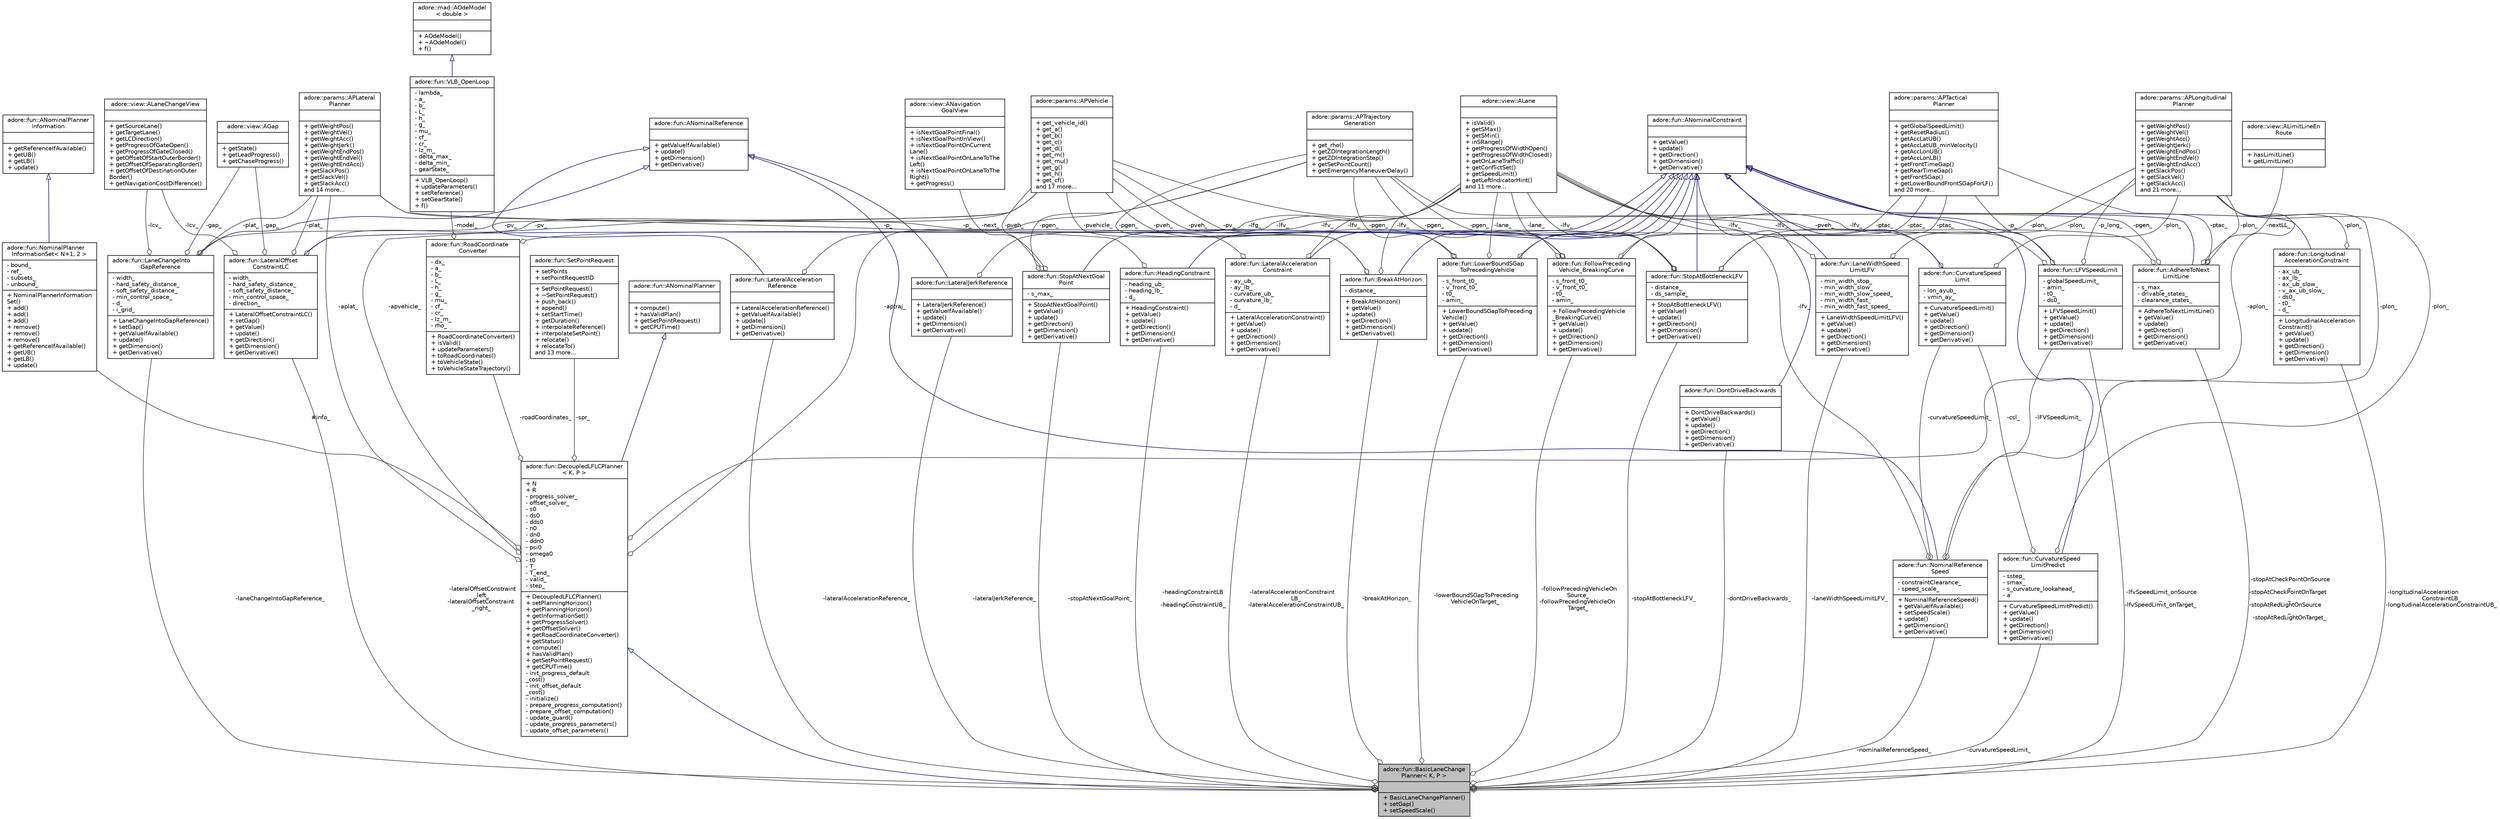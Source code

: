 digraph "adore::fun::BasicLaneChangePlanner&lt; K, P &gt;"
{
 // LATEX_PDF_SIZE
  edge [fontname="Helvetica",fontsize="10",labelfontname="Helvetica",labelfontsize="10"];
  node [fontname="Helvetica",fontsize="10",shape=record];
  Node1 [label="{adore::fun::BasicLaneChange\lPlanner\< K, P \>\n||+ BasicLaneChangePlanner()\l+ setGap()\l+ setSpeedScale()\l}",height=0.2,width=0.4,color="black", fillcolor="grey75", style="filled", fontcolor="black",tooltip=" "];
  Node2 -> Node1 [dir="back",color="midnightblue",fontsize="10",style="solid",arrowtail="onormal",fontname="Helvetica"];
  Node2 [label="{adore::fun::DecoupledLFLCPlanner\l\< K, P \>\n|+ N\l+ R\l- progress_solver_\l- offset_solver_\l- s0\l- ds0\l- dds0\l- n0\l- dn0\l- ddn0\l- psi0\l- omega0\l- t0\l- T_\l- T_end_\l- valid_\l- step_\l|+ DecoupledLFLCPlanner()\l+ setPlanningHorizon()\l+ getPlanningHorizon()\l+ getInformationSet()\l+ getProgressSolver()\l+ getOffsetSolver()\l+ getRoadCoordinateConverter()\l+ getStatus()\l+ compute()\l+ hasValidPlan()\l+ getSetPointRequest()\l+ getCPUTime()\l- init_progress_default\l_cost()\l- init_offset_default\l_cost()\l- initialize()\l- prepare_progress_computation()\l- prepare_offset_computation()\l- update_guard()\l- update_progress_parameters()\l- update_offset_parameters()\l}",height=0.2,width=0.4,color="black", fillcolor="white", style="filled",URL="$classadore_1_1fun_1_1DecoupledLFLCPlanner.html",tooltip=" "];
  Node3 -> Node2 [dir="back",color="midnightblue",fontsize="10",style="solid",arrowtail="onormal",fontname="Helvetica"];
  Node3 [label="{adore::fun::ANominalPlanner\n||+ compute()\l+ hasValidPlan()\l+ getSetPointRequest()\l+ getCPUTime()\l}",height=0.2,width=0.4,color="black", fillcolor="white", style="filled",URL="$classadore_1_1fun_1_1ANominalPlanner.html",tooltip=" "];
  Node4 -> Node2 [color="grey25",fontsize="10",style="solid",label=" -aptraj_" ,arrowhead="odiamond",fontname="Helvetica"];
  Node4 [label="{adore::params::APTrajectory\lGeneration\n||+ get_rho()\l+ getZDIntegrationLength()\l+ getZDIntegrationStep()\l+ getSetPointCount()\l+ getEmergencyManeuverDelay()\l}",height=0.2,width=0.4,color="black", fillcolor="white", style="filled",URL="$classadore_1_1params_1_1APTrajectoryGeneration.html",tooltip="abstract class containing parameters to configure the behaviour of trajectory generation"];
  Node5 -> Node2 [color="grey25",fontsize="10",style="solid",label=" -apvehicle_" ,arrowhead="odiamond",fontname="Helvetica"];
  Node5 [label="{adore::params::APVehicle\n||+ get_vehicle_id()\l+ get_a()\l+ get_b()\l+ get_c()\l+ get_d()\l+ get_m()\l+ get_mu()\l+ get_g()\l+ get_h()\l+ get_cf()\land 17 more...\l}",height=0.2,width=0.4,color="black", fillcolor="white", style="filled",URL="$classadore_1_1params_1_1APVehicle.html",tooltip="abstract class for vehicle configuration related paremeters"];
  Node6 -> Node2 [color="grey25",fontsize="10",style="solid",label=" -roadCoordinates_" ,arrowhead="odiamond",fontname="Helvetica"];
  Node6 [label="{adore::fun::RoadCoordinate\lConverter\n|- dx_\l- a_\l- b_\l- L_\l- h_\l- g_\l- mu_\l- cf_\l- cr_\l- Iz_m_\l- rho_\l|+ RoadCoordinateConverter()\l+ isValid()\l+ updateParameters()\l+ toRoadCoordinates()\l+ toVehicleState()\l+ toVehicleStateTrajectory()\l}",height=0.2,width=0.4,color="black", fillcolor="white", style="filled",URL="$classadore_1_1fun_1_1RoadCoordinateConverter.html",tooltip=" "];
  Node7 -> Node6 [color="grey25",fontsize="10",style="solid",label=" -model_" ,arrowhead="odiamond",fontname="Helvetica"];
  Node7 [label="{adore::fun::VLB_OpenLoop\n|- lambda_\l- a_\l- b_\l- L_\l- h_\l- g_\l- mu_\l- cf_\l- cr_\l- Iz_m_\l- delta_max_\l- delta_min_\l- gearState_\l|+ VLB_OpenLoop()\l+ updateParameters()\l+ setReference()\l+ setGearState()\l+ f()\l}",height=0.2,width=0.4,color="black", fillcolor="white", style="filled",URL="$classadore_1_1fun_1_1VLB__OpenLoop.html",tooltip=" "];
  Node8 -> Node7 [dir="back",color="midnightblue",fontsize="10",style="solid",arrowtail="onormal",fontname="Helvetica"];
  Node8 [label="{adore::mad::AOdeModel\l\< double \>\n||+ AOdeModel()\l+ ~AOdeModel()\l+ f()\l}",height=0.2,width=0.4,color="black", fillcolor="white", style="filled",URL="$classadore_1_1mad_1_1AOdeModel.html",tooltip=" "];
  Node9 -> Node6 [color="grey25",fontsize="10",style="solid",label=" -lfg_" ,arrowhead="odiamond",fontname="Helvetica"];
  Node9 [label="{adore::view::ALane\n||+ isValid()\l+ getSMax()\l+ getSMin()\l+ inSRange()\l+ getProgressOfWidthOpen()\l+ getProgressOfWidthClosed()\l+ getOnLaneTraffic()\l+ getConflictSet()\l+ getSpeedLimit()\l+ getLeftIndicatorHint()\land 11 more...\l}",height=0.2,width=0.4,color="black", fillcolor="white", style="filled",URL="$classadore_1_1view_1_1ALane.html",tooltip=" "];
  Node10 -> Node2 [color="grey25",fontsize="10",style="solid",label=" -spr_" ,arrowhead="odiamond",fontname="Helvetica"];
  Node10 [label="{adore::fun::SetPointRequest\n|+ setPoints\l+ setPointRequestID\l|+ SetPointRequest()\l+ ~SetPointRequest()\l+ push_back()\l+ append()\l+ setStartTime()\l+ getDuration()\l+ interpolateReference()\l+ interpolateSetPoint()\l+ relocate()\l+ relocateTo()\land 13 more...\l}",height=0.2,width=0.4,color="black", fillcolor="white", style="filled",URL="$classadore_1_1fun_1_1SetPointRequest.html",tooltip=" "];
  Node11 -> Node2 [color="grey25",fontsize="10",style="solid",label=" -aplat_" ,arrowhead="odiamond",fontname="Helvetica"];
  Node11 [label="{adore::params::APLateral\lPlanner\n||+ getWeightPos()\l+ getWeightVel()\l+ getWeightAcc()\l+ getWeightJerk()\l+ getWeightEndPos()\l+ getWeightEndVel()\l+ getWeightEndAcc()\l+ getSlackPos()\l+ getSlackVel()\l+ getSlackAcc()\land 14 more...\l}",height=0.2,width=0.4,color="black", fillcolor="white", style="filled",URL="$classadore_1_1params_1_1APLateralPlanner.html",tooltip="abstract class containing parameters related to configuring the lateral planner"];
  Node12 -> Node2 [color="grey25",fontsize="10",style="solid",label=" #info_" ,arrowhead="odiamond",fontname="Helvetica"];
  Node12 [label="{adore::fun::NominalPlanner\lInformationSet\< N+1, 2 \>\n|- bound_\l- ref_\l- subsets_\l- unbound_\l|+ NominalPlannerInformation\lSet()\l+ add()\l+ add()\l+ add()\l+ remove()\l+ remove()\l+ remove()\l+ getReferenceIfAvailable()\l+ getUB()\l+ getLB()\l+ update()\l}",height=0.2,width=0.4,color="black", fillcolor="white", style="filled",URL="$classadore_1_1fun_1_1NominalPlannerInformationSet.html",tooltip=" "];
  Node13 -> Node12 [dir="back",color="midnightblue",fontsize="10",style="solid",arrowtail="onormal",fontname="Helvetica"];
  Node13 [label="{adore::fun::ANominalPlanner\lInformation\n||+ getReferenceIfAvailable()\l+ getUB()\l+ getLB()\l+ update()\l}",height=0.2,width=0.4,color="black", fillcolor="white", style="filled",URL="$classadore_1_1fun_1_1ANominalPlannerInformation.html",tooltip=" "];
  Node14 -> Node2 [color="grey25",fontsize="10",style="solid",label=" -aplon_" ,arrowhead="odiamond",fontname="Helvetica"];
  Node14 [label="{adore::params::APLongitudinal\lPlanner\n||+ getWeightPos()\l+ getWeightVel()\l+ getWeightAcc()\l+ getWeightJerk()\l+ getWeightEndPos()\l+ getWeightEndVel()\l+ getWeightEndAcc()\l+ getSlackPos()\l+ getSlackVel()\l+ getSlackAcc()\land 21 more...\l}",height=0.2,width=0.4,color="black", fillcolor="white", style="filled",URL="$classadore_1_1params_1_1APLongitudinalPlanner.html",tooltip="abstract class containing parameters related to configuring the longitudinal planner"];
  Node15 -> Node1 [color="grey25",fontsize="10",style="solid",label=" -headingConstraintLB\l_\n-headingConstraintUB_" ,arrowhead="odiamond",fontname="Helvetica"];
  Node15 [label="{adore::fun::HeadingConstraint\n|- heading_ub_\l- heading_lb_\l- d_\l|+ HeadingConstraint()\l+ getValue()\l+ update()\l+ getDirection()\l+ getDimension()\l+ getDerivative()\l}",height=0.2,width=0.4,color="black", fillcolor="white", style="filled",URL="$classadore_1_1fun_1_1HeadingConstraint.html",tooltip=" "];
  Node16 -> Node15 [dir="back",color="midnightblue",fontsize="10",style="solid",arrowtail="onormal",fontname="Helvetica"];
  Node16 [label="{adore::fun::ANominalConstraint\n||+ getValue()\l+ update()\l+ getDirection()\l+ getDimension()\l+ getDerivative()\l}",height=0.2,width=0.4,color="black", fillcolor="white", style="filled",URL="$classadore_1_1fun_1_1ANominalConstraint.html",tooltip=" "];
  Node11 -> Node15 [color="grey25",fontsize="10",style="solid",label=" -p_" ,arrowhead="odiamond",fontname="Helvetica"];
  Node17 -> Node1 [color="grey25",fontsize="10",style="solid",label=" -laneChangeIntoGapReference_" ,arrowhead="odiamond",fontname="Helvetica"];
  Node17 [label="{adore::fun::LaneChangeInto\lGapReference\n|- width_\l- hard_safety_distance_\l- soft_safety_distance_\l- min_control_space_\l- d_\l- i_grid_\l|+ LaneChangeIntoGapReference()\l+ setGap()\l+ getValueIfAvailable()\l+ update()\l+ getDimension()\l+ getDerivative()\l}",height=0.2,width=0.4,color="black", fillcolor="white", style="filled",URL="$classadore_1_1fun_1_1LaneChangeIntoGapReference.html",tooltip=" "];
  Node18 -> Node17 [dir="back",color="midnightblue",fontsize="10",style="solid",arrowtail="onormal",fontname="Helvetica"];
  Node18 [label="{adore::fun::ANominalReference\n||+ getValueIfAvailable()\l+ update()\l+ getDimension()\l+ getDerivative()\l}",height=0.2,width=0.4,color="black", fillcolor="white", style="filled",URL="$classadore_1_1fun_1_1ANominalReference.html",tooltip=" "];
  Node19 -> Node17 [color="grey25",fontsize="10",style="solid",label=" -lcv_" ,arrowhead="odiamond",fontname="Helvetica"];
  Node19 [label="{adore::view::ALaneChangeView\n||+ getSourceLane()\l+ getTargetLane()\l+ getLCDirection()\l+ getProgressOfGateOpen()\l+ getProgressOfGateClosed()\l+ getOffsetOfStartOuterBorder()\l+ getOffsetOfSeparatingBorder()\l+ getOffsetOfDestinationOuter\lBorder()\l+ getNavigationCostDifference()\l}",height=0.2,width=0.4,color="black", fillcolor="white", style="filled",URL="$classadore_1_1view_1_1ALaneChangeView.html",tooltip=" "];
  Node5 -> Node17 [color="grey25",fontsize="10",style="solid",label=" -pv_" ,arrowhead="odiamond",fontname="Helvetica"];
  Node11 -> Node17 [color="grey25",fontsize="10",style="solid",label=" -plat_" ,arrowhead="odiamond",fontname="Helvetica"];
  Node20 -> Node17 [color="grey25",fontsize="10",style="solid",label=" -gap_" ,arrowhead="odiamond",fontname="Helvetica"];
  Node20 [label="{adore::view::AGap\n||+ getState()\l+ getLeadProgress()\l+ getChaseProgress()\l}",height=0.2,width=0.4,color="black", fillcolor="white", style="filled",URL="$classadore_1_1view_1_1AGap.html",tooltip="defines a gap in traffic, into which a merge may be planned"];
  Node21 -> Node1 [color="grey25",fontsize="10",style="solid",label=" -curvatureSpeedLimit_" ,arrowhead="odiamond",fontname="Helvetica"];
  Node21 [label="{adore::fun::CurvatureSpeed\lLimitPredict\n|- sstep_\l- smax_\l- s_curvature_lookahead_\l- a\l|+ CurvatureSpeedLimitPredict()\l+ getValue()\l+ update()\l+ getDirection()\l+ getDimension()\l+ getDerivative()\l}",height=0.2,width=0.4,color="black", fillcolor="white", style="filled",URL="$classadore_1_1fun_1_1CurvatureSpeedLimitPredict.html",tooltip=" "];
  Node16 -> Node21 [dir="back",color="midnightblue",fontsize="10",style="solid",arrowtail="onormal",fontname="Helvetica"];
  Node22 -> Node21 [color="grey25",fontsize="10",style="solid",label=" -csl_" ,arrowhead="odiamond",fontname="Helvetica"];
  Node22 [label="{adore::fun::CurvatureSpeed\lLimit\n|- lon_ayub_\l- vmin_ay_\l|+ CurvatureSpeedLimit()\l+ getValue()\l+ update()\l+ getDirection()\l+ getDimension()\l+ getDerivative()\l}",height=0.2,width=0.4,color="black", fillcolor="white", style="filled",URL="$classadore_1_1fun_1_1CurvatureSpeedLimit.html",tooltip=" "];
  Node16 -> Node22 [dir="back",color="midnightblue",fontsize="10",style="solid",arrowtail="onormal",fontname="Helvetica"];
  Node9 -> Node22 [color="grey25",fontsize="10",style="solid",label=" -lfv_" ,arrowhead="odiamond",fontname="Helvetica"];
  Node14 -> Node22 [color="grey25",fontsize="10",style="solid",label=" -plon_" ,arrowhead="odiamond",fontname="Helvetica"];
  Node14 -> Node21 [color="grey25",fontsize="10",style="solid",label=" -plon_" ,arrowhead="odiamond",fontname="Helvetica"];
  Node23 -> Node1 [color="grey25",fontsize="10",style="solid",label=" -lateralOffsetConstraint\l_left_\n-lateralOffsetConstraint\l_right_" ,arrowhead="odiamond",fontname="Helvetica"];
  Node23 [label="{adore::fun::LateralOffset\lConstraintLC\n|- width_\l- hard_safety_distance_\l- soft_safety_distance_\l- min_control_space_\l- direction_\l|+ LateralOffsetConstraintLC()\l+ setGap()\l+ getValue()\l+ update()\l+ getDirection()\l+ getDimension()\l+ getDerivative()\l}",height=0.2,width=0.4,color="black", fillcolor="white", style="filled",URL="$classadore_1_1fun_1_1LateralOffsetConstraintLC.html",tooltip=" "];
  Node16 -> Node23 [dir="back",color="midnightblue",fontsize="10",style="solid",arrowtail="onormal",fontname="Helvetica"];
  Node19 -> Node23 [color="grey25",fontsize="10",style="solid",label=" -lcv_" ,arrowhead="odiamond",fontname="Helvetica"];
  Node5 -> Node23 [color="grey25",fontsize="10",style="solid",label=" -pv_" ,arrowhead="odiamond",fontname="Helvetica"];
  Node11 -> Node23 [color="grey25",fontsize="10",style="solid",label=" -plat_" ,arrowhead="odiamond",fontname="Helvetica"];
  Node20 -> Node23 [color="grey25",fontsize="10",style="solid",label=" -gap_" ,arrowhead="odiamond",fontname="Helvetica"];
  Node24 -> Node1 [color="grey25",fontsize="10",style="solid",label=" -lowerBoundSGapToPreceding\lVehicleOnTarget_" ,arrowhead="odiamond",fontname="Helvetica"];
  Node24 [label="{adore::fun::LowerBoundSGap\lToPrecedingVehicle\n|- s_front_t0_\l- v_front_t0_\l- t0_\l- amin_\l|+ LowerBoundSGapToPreceding\lVehicle()\l+ getValue()\l+ update()\l+ getDirection()\l+ getDimension()\l+ getDerivative()\l}",height=0.2,width=0.4,color="black", fillcolor="white", style="filled",URL="$classadore_1_1fun_1_1LowerBoundSGapToPrecedingVehicle.html",tooltip=" "];
  Node16 -> Node24 [dir="back",color="midnightblue",fontsize="10",style="solid",arrowtail="onormal",fontname="Helvetica"];
  Node4 -> Node24 [color="grey25",fontsize="10",style="solid",label=" -pgen_" ,arrowhead="odiamond",fontname="Helvetica"];
  Node5 -> Node24 [color="grey25",fontsize="10",style="solid",label=" -pveh_" ,arrowhead="odiamond",fontname="Helvetica"];
  Node9 -> Node24 [color="grey25",fontsize="10",style="solid",label=" -lane_" ,arrowhead="odiamond",fontname="Helvetica"];
  Node25 -> Node24 [color="grey25",fontsize="10",style="solid",label=" -ptac_" ,arrowhead="odiamond",fontname="Helvetica"];
  Node25 [label="{adore::params::APTactical\lPlanner\n||+ getGlobalSpeedLimit()\l+ getResetRadius()\l+ getAccLatUB()\l+ getAccLatUB_minVelocity()\l+ getAccLonUB()\l+ getAccLonLB()\l+ getFrontTimeGap()\l+ getRearTimeGap()\l+ getFrontSGap()\l+ getLowerBoundFrontSGapForLF()\land 20 more...\l}",height=0.2,width=0.4,color="black", fillcolor="white", style="filled",URL="$classadore_1_1params_1_1APTacticalPlanner.html",tooltip="abstract classs containing parameters to configure aspects and constraints of the tactical planner"];
  Node26 -> Node1 [color="grey25",fontsize="10",style="solid",label=" -dontDriveBackwards_" ,arrowhead="odiamond",fontname="Helvetica"];
  Node26 [label="{adore::fun::DontDriveBackwards\n||+ DontDriveBackwards()\l+ getValue()\l+ update()\l+ getDirection()\l+ getDimension()\l+ getDerivative()\l}",height=0.2,width=0.4,color="black", fillcolor="white", style="filled",URL="$classadore_1_1fun_1_1DontDriveBackwards.html",tooltip=" "];
  Node16 -> Node26 [dir="back",color="midnightblue",fontsize="10",style="solid",arrowtail="onormal",fontname="Helvetica"];
  Node27 -> Node1 [color="grey25",fontsize="10",style="solid",label=" -lateralJerkReference_" ,arrowhead="odiamond",fontname="Helvetica"];
  Node27 [label="{adore::fun::LateralJerkReference\n||+ LateralJerkReference()\l+ getValueIfAvailable()\l+ update()\l+ getDimension()\l+ getDerivative()\l}",height=0.2,width=0.4,color="black", fillcolor="white", style="filled",URL="$classadore_1_1fun_1_1LateralJerkReference.html",tooltip=" "];
  Node18 -> Node27 [dir="back",color="midnightblue",fontsize="10",style="solid",arrowtail="onormal",fontname="Helvetica"];
  Node9 -> Node27 [color="grey25",fontsize="10",style="solid",label=" -lfv_" ,arrowhead="odiamond",fontname="Helvetica"];
  Node28 -> Node1 [color="grey25",fontsize="10",style="solid",label=" -stopAtNextGoalPoint_" ,arrowhead="odiamond",fontname="Helvetica"];
  Node28 [label="{adore::fun::StopAtNextGoal\lPoint\n|- s_max_\l|+ StopAtNextGoalPoint()\l+ getValue()\l+ update()\l+ getDirection()\l+ getDimension()\l+ getDerivative()\l}",height=0.2,width=0.4,color="black", fillcolor="white", style="filled",URL="$classadore_1_1fun_1_1StopAtNextGoalPoint.html",tooltip=" "];
  Node16 -> Node28 [dir="back",color="midnightblue",fontsize="10",style="solid",arrowtail="onormal",fontname="Helvetica"];
  Node4 -> Node28 [color="grey25",fontsize="10",style="solid",label=" -pgen_" ,arrowhead="odiamond",fontname="Helvetica"];
  Node5 -> Node28 [color="grey25",fontsize="10",style="solid",label=" -pveh_" ,arrowhead="odiamond",fontname="Helvetica"];
  Node29 -> Node28 [color="grey25",fontsize="10",style="solid",label=" -next_" ,arrowhead="odiamond",fontname="Helvetica"];
  Node29 [label="{adore::view::ANavigation\lGoalView\n||+ isNextGoalPointFinal()\l+ isNextGoalPointInView()\l+ isNextGoalPointOnCurrent\lLane()\l+ isNextGoalPointOnLaneToThe\lLeft()\l+ isNextGoalPointOnLaneToThe\lRight()\l+ getProgress()\l}",height=0.2,width=0.4,color="black", fillcolor="white", style="filled",URL="$classadore_1_1view_1_1ANavigationGoalView.html",tooltip=" "];
  Node30 -> Node1 [color="grey25",fontsize="10",style="solid",label=" -lateralAccelerationReference_" ,arrowhead="odiamond",fontname="Helvetica"];
  Node30 [label="{adore::fun::LateralAcceleration\lReference\n||+ LateralAccelerationReference()\l+ getValueIfAvailable()\l+ update()\l+ getDimension()\l+ getDerivative()\l}",height=0.2,width=0.4,color="black", fillcolor="white", style="filled",URL="$classadore_1_1fun_1_1LateralAccelerationReference.html",tooltip=" "];
  Node18 -> Node30 [dir="back",color="midnightblue",fontsize="10",style="solid",arrowtail="onormal",fontname="Helvetica"];
  Node9 -> Node30 [color="grey25",fontsize="10",style="solid",label=" -lfv_" ,arrowhead="odiamond",fontname="Helvetica"];
  Node31 -> Node1 [color="grey25",fontsize="10",style="solid",label=" -longitudinalAcceleration\lConstraintLB_\n-longitudinalAccelerationConstraintUB_" ,arrowhead="odiamond",fontname="Helvetica"];
  Node31 [label="{adore::fun::Longitudinal\lAccelerationConstraint\n|- ax_ub_\l- ax_lb_\l- ax_ub_slow_\l- v_ax_ub_slow_\l- ds0_\l- t0_\l- d_\l|+ LongitudinalAcceleration\lConstraint()\l+ getValue()\l+ update()\l+ getDirection()\l+ getDimension()\l+ getDerivative()\l}",height=0.2,width=0.4,color="black", fillcolor="white", style="filled",URL="$classadore_1_1fun_1_1LongitudinalAccelerationConstraint.html",tooltip=" "];
  Node16 -> Node31 [dir="back",color="midnightblue",fontsize="10",style="solid",arrowtail="onormal",fontname="Helvetica"];
  Node14 -> Node31 [color="grey25",fontsize="10",style="solid",label=" -plon_" ,arrowhead="odiamond",fontname="Helvetica"];
  Node32 -> Node1 [color="grey25",fontsize="10",style="solid",label=" -stopAtCheckPointOnSource\l_\n-stopAtCheckPointOnTarget\l_\n-stopAtRedLightOnSource\l_\n-stopAtRedLightOnTarget_" ,arrowhead="odiamond",fontname="Helvetica"];
  Node32 [label="{adore::fun::AdhereToNext\lLimitLine\n|- s_max_\l- drivable_states_\l- clearance_states_\l|+ AdhereToNextLimitLine()\l+ getValue()\l+ update()\l+ getDirection()\l+ getDimension()\l+ getDerivative()\l}",height=0.2,width=0.4,color="black", fillcolor="white", style="filled",URL="$classadore_1_1fun_1_1AdhereToNextLimitLine.html",tooltip=" "];
  Node16 -> Node32 [dir="back",color="midnightblue",fontsize="10",style="solid",arrowtail="onormal",fontname="Helvetica"];
  Node4 -> Node32 [color="grey25",fontsize="10",style="solid",label=" -pgen_" ,arrowhead="odiamond",fontname="Helvetica"];
  Node5 -> Node32 [color="grey25",fontsize="10",style="solid",label=" -pveh_" ,arrowhead="odiamond",fontname="Helvetica"];
  Node25 -> Node32 [color="grey25",fontsize="10",style="solid",label=" -ptac_" ,arrowhead="odiamond",fontname="Helvetica"];
  Node33 -> Node32 [color="grey25",fontsize="10",style="solid",label=" -nextLL_" ,arrowhead="odiamond",fontname="Helvetica"];
  Node33 [label="{adore::view::ALimitLineEn\lRoute\n||+ hasLimitLine()\l+ getLimitLine()\l}",height=0.2,width=0.4,color="black", fillcolor="white", style="filled",URL="$classadore_1_1view_1_1ALimitLineEnRoute.html",tooltip=" "];
  Node14 -> Node32 [color="grey25",fontsize="10",style="solid",label=" -plon_" ,arrowhead="odiamond",fontname="Helvetica"];
  Node34 -> Node1 [color="grey25",fontsize="10",style="solid",label=" -followPrecedingVehicleOn\lSource_\n-followPrecedingVehicleOn\lTarget_" ,arrowhead="odiamond",fontname="Helvetica"];
  Node34 [label="{adore::fun::FollowPreceding\lVehicle_BreakingCurve\n|- s_front_t0_\l- v_front_t0_\l- t0_\l- amin_\l|+ FollowPrecedingVehicle\l_BreakingCurve()\l+ getValue()\l+ update()\l+ getDirection()\l+ getDimension()\l+ getDerivative()\l}",height=0.2,width=0.4,color="black", fillcolor="white", style="filled",URL="$classadore_1_1fun_1_1FollowPrecedingVehicle__BreakingCurve.html",tooltip=" "];
  Node16 -> Node34 [dir="back",color="midnightblue",fontsize="10",style="solid",arrowtail="onormal",fontname="Helvetica"];
  Node4 -> Node34 [color="grey25",fontsize="10",style="solid",label=" -pgen_" ,arrowhead="odiamond",fontname="Helvetica"];
  Node5 -> Node34 [color="grey25",fontsize="10",style="solid",label=" -pveh_" ,arrowhead="odiamond",fontname="Helvetica"];
  Node9 -> Node34 [color="grey25",fontsize="10",style="solid",label=" -lane_" ,arrowhead="odiamond",fontname="Helvetica"];
  Node25 -> Node34 [color="grey25",fontsize="10",style="solid",label=" -ptac_" ,arrowhead="odiamond",fontname="Helvetica"];
  Node35 -> Node1 [color="grey25",fontsize="10",style="solid",label=" -laneWidthSpeedLimitLFV_" ,arrowhead="odiamond",fontname="Helvetica"];
  Node35 [label="{adore::fun::LaneWidthSpeed\lLimitLFV\n|- min_width_stop_\l- min_width_slow_\l- min_width_slow_speed_\l- min_width_fast_\l- min_width_fast_speed_\l|+ LaneWidthSpeedLimitLFV()\l+ getValue()\l+ update()\l+ getDirection()\l+ getDimension()\l+ getDerivative()\l}",height=0.2,width=0.4,color="black", fillcolor="white", style="filled",URL="$classadore_1_1fun_1_1LaneWidthSpeedLimitLFV.html",tooltip=" "];
  Node16 -> Node35 [dir="back",color="midnightblue",fontsize="10",style="solid",arrowtail="onormal",fontname="Helvetica"];
  Node9 -> Node35 [color="grey25",fontsize="10",style="solid",label=" -lfv_" ,arrowhead="odiamond",fontname="Helvetica"];
  Node14 -> Node35 [color="grey25",fontsize="10",style="solid",label=" -plon_" ,arrowhead="odiamond",fontname="Helvetica"];
  Node36 -> Node1 [color="grey25",fontsize="10",style="solid",label=" -lateralAccelerationConstraint\lLB_\n-lateralAccelerationConstraintUB_" ,arrowhead="odiamond",fontname="Helvetica"];
  Node36 [label="{adore::fun::LateralAcceleration\lConstraint\n|- ay_ub_\l- ay_lb_\l- curvature_ub_\l- curvature_lb_\l- d_\l|+ LateralAccelerationConstraint()\l+ getValue()\l+ update()\l+ getDirection()\l+ getDimension()\l+ getDerivative()\l}",height=0.2,width=0.4,color="black", fillcolor="white", style="filled",URL="$classadore_1_1fun_1_1LateralAccelerationConstraint.html",tooltip=" "];
  Node16 -> Node36 [dir="back",color="midnightblue",fontsize="10",style="solid",arrowtail="onormal",fontname="Helvetica"];
  Node9 -> Node36 [color="grey25",fontsize="10",style="solid",label=" -lfv_" ,arrowhead="odiamond",fontname="Helvetica"];
  Node11 -> Node36 [color="grey25",fontsize="10",style="solid",label=" -p_" ,arrowhead="odiamond",fontname="Helvetica"];
  Node37 -> Node1 [color="grey25",fontsize="10",style="solid",label=" -lfvSpeedLimit_onSource\l_\n-lfvSpeedLimit_onTarget_" ,arrowhead="odiamond",fontname="Helvetica"];
  Node37 [label="{adore::fun::LFVSpeedLimit\n|- globalSpeedLimit_\l- amin_\l- t0_\l- ds0_\l|+ LFVSpeedLimit()\l+ getValue()\l+ update()\l+ getDirection()\l+ getDimension()\l+ getDerivative()\l}",height=0.2,width=0.4,color="black", fillcolor="white", style="filled",URL="$classadore_1_1fun_1_1LFVSpeedLimit.html",tooltip=" "];
  Node16 -> Node37 [dir="back",color="midnightblue",fontsize="10",style="solid",arrowtail="onormal",fontname="Helvetica"];
  Node9 -> Node37 [color="grey25",fontsize="10",style="solid",label=" -lfv_" ,arrowhead="odiamond",fontname="Helvetica"];
  Node25 -> Node37 [color="grey25",fontsize="10",style="solid",label=" -p_" ,arrowhead="odiamond",fontname="Helvetica"];
  Node14 -> Node37 [color="grey25",fontsize="10",style="solid",label=" -p_long_" ,arrowhead="odiamond",fontname="Helvetica"];
  Node38 -> Node1 [color="grey25",fontsize="10",style="solid",label=" -stopAtBottleneckLFV_" ,arrowhead="odiamond",fontname="Helvetica"];
  Node38 [label="{adore::fun::StopAtBottleneckLFV\n|- distance_\l- ds_sample_\l|+ StopAtBottleneckLFV()\l+ getValue()\l+ update()\l+ getDirection()\l+ getDimension()\l+ getDerivative()\l}",height=0.2,width=0.4,color="black", fillcolor="white", style="filled",URL="$classadore_1_1fun_1_1StopAtBottleneckLFV.html",tooltip=" "];
  Node16 -> Node38 [dir="back",color="midnightblue",fontsize="10",style="solid",arrowtail="onormal",fontname="Helvetica"];
  Node4 -> Node38 [color="grey25",fontsize="10",style="solid",label=" -pgen_" ,arrowhead="odiamond",fontname="Helvetica"];
  Node5 -> Node38 [color="grey25",fontsize="10",style="solid",label=" -pv_" ,arrowhead="odiamond",fontname="Helvetica"];
  Node9 -> Node38 [color="grey25",fontsize="10",style="solid",label=" -lfv_" ,arrowhead="odiamond",fontname="Helvetica"];
  Node25 -> Node38 [color="grey25",fontsize="10",style="solid",label=" -ptac_" ,arrowhead="odiamond",fontname="Helvetica"];
  Node14 -> Node38 [color="grey25",fontsize="10",style="solid",label=" -plon_" ,arrowhead="odiamond",fontname="Helvetica"];
  Node39 -> Node1 [color="grey25",fontsize="10",style="solid",label=" -nominalReferenceSpeed_" ,arrowhead="odiamond",fontname="Helvetica"];
  Node39 [label="{adore::fun::NominalReference\lSpeed\n|- constraintClearance_\l- speed_scale_\l|+ NominalReferenceSpeed()\l+ getValueIfAvailable()\l+ setSpeedScale()\l+ update()\l+ getDimension()\l+ getDerivative()\l}",height=0.2,width=0.4,color="black", fillcolor="white", style="filled",URL="$classadore_1_1fun_1_1NominalReferenceSpeed.html",tooltip=" "];
  Node18 -> Node39 [dir="back",color="midnightblue",fontsize="10",style="solid",arrowtail="onormal",fontname="Helvetica"];
  Node9 -> Node39 [color="grey25",fontsize="10",style="solid",label=" -lfv_" ,arrowhead="odiamond",fontname="Helvetica"];
  Node22 -> Node39 [color="grey25",fontsize="10",style="solid",label=" -curvatureSpeedLimit_" ,arrowhead="odiamond",fontname="Helvetica"];
  Node14 -> Node39 [color="grey25",fontsize="10",style="solid",label=" -plon_" ,arrowhead="odiamond",fontname="Helvetica"];
  Node37 -> Node39 [color="grey25",fontsize="10",style="solid",label=" -lFVSpeedLimit_" ,arrowhead="odiamond",fontname="Helvetica"];
  Node40 -> Node1 [color="grey25",fontsize="10",style="solid",label=" -breakAtHorizon_" ,arrowhead="odiamond",fontname="Helvetica"];
  Node40 [label="{adore::fun::BreakAtHorizon\n|- distance_\l|+ BreakAtHorizon()\l+ getValue()\l+ update()\l+ getDirection()\l+ getDimension()\l+ getDerivative()\l}",height=0.2,width=0.4,color="black", fillcolor="white", style="filled",URL="$classadore_1_1fun_1_1BreakAtHorizon.html",tooltip=" "];
  Node16 -> Node40 [dir="back",color="midnightblue",fontsize="10",style="solid",arrowtail="onormal",fontname="Helvetica"];
  Node4 -> Node40 [color="grey25",fontsize="10",style="solid",label=" -pgen_" ,arrowhead="odiamond",fontname="Helvetica"];
  Node5 -> Node40 [color="grey25",fontsize="10",style="solid",label=" -pvehicle_" ,arrowhead="odiamond",fontname="Helvetica"];
  Node9 -> Node40 [color="grey25",fontsize="10",style="solid",label=" -lfv_" ,arrowhead="odiamond",fontname="Helvetica"];
}

